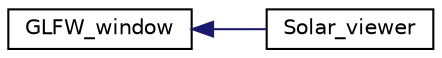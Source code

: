 digraph "Graphical Class Hierarchy"
{
  edge [fontname="Helvetica",fontsize="10",labelfontname="Helvetica",labelfontsize="10"];
  node [fontname="Helvetica",fontsize="10",shape=record];
  rankdir="LR";
  Node1 [label="GLFW_window",height=0.2,width=0.4,color="black", fillcolor="white", style="filled",URL="$classGLFW__window.html",tooltip="Simple GLFW window. "];
  Node1 -> Node2 [dir="back",color="midnightblue",fontsize="10",style="solid",fontname="Helvetica"];
  Node2 [label="Solar_viewer",height=0.2,width=0.4,color="black", fillcolor="white", style="filled",URL="$classSolar__viewer.html",tooltip="OpenGL viewer that handles all the rendering for us. "];
}
